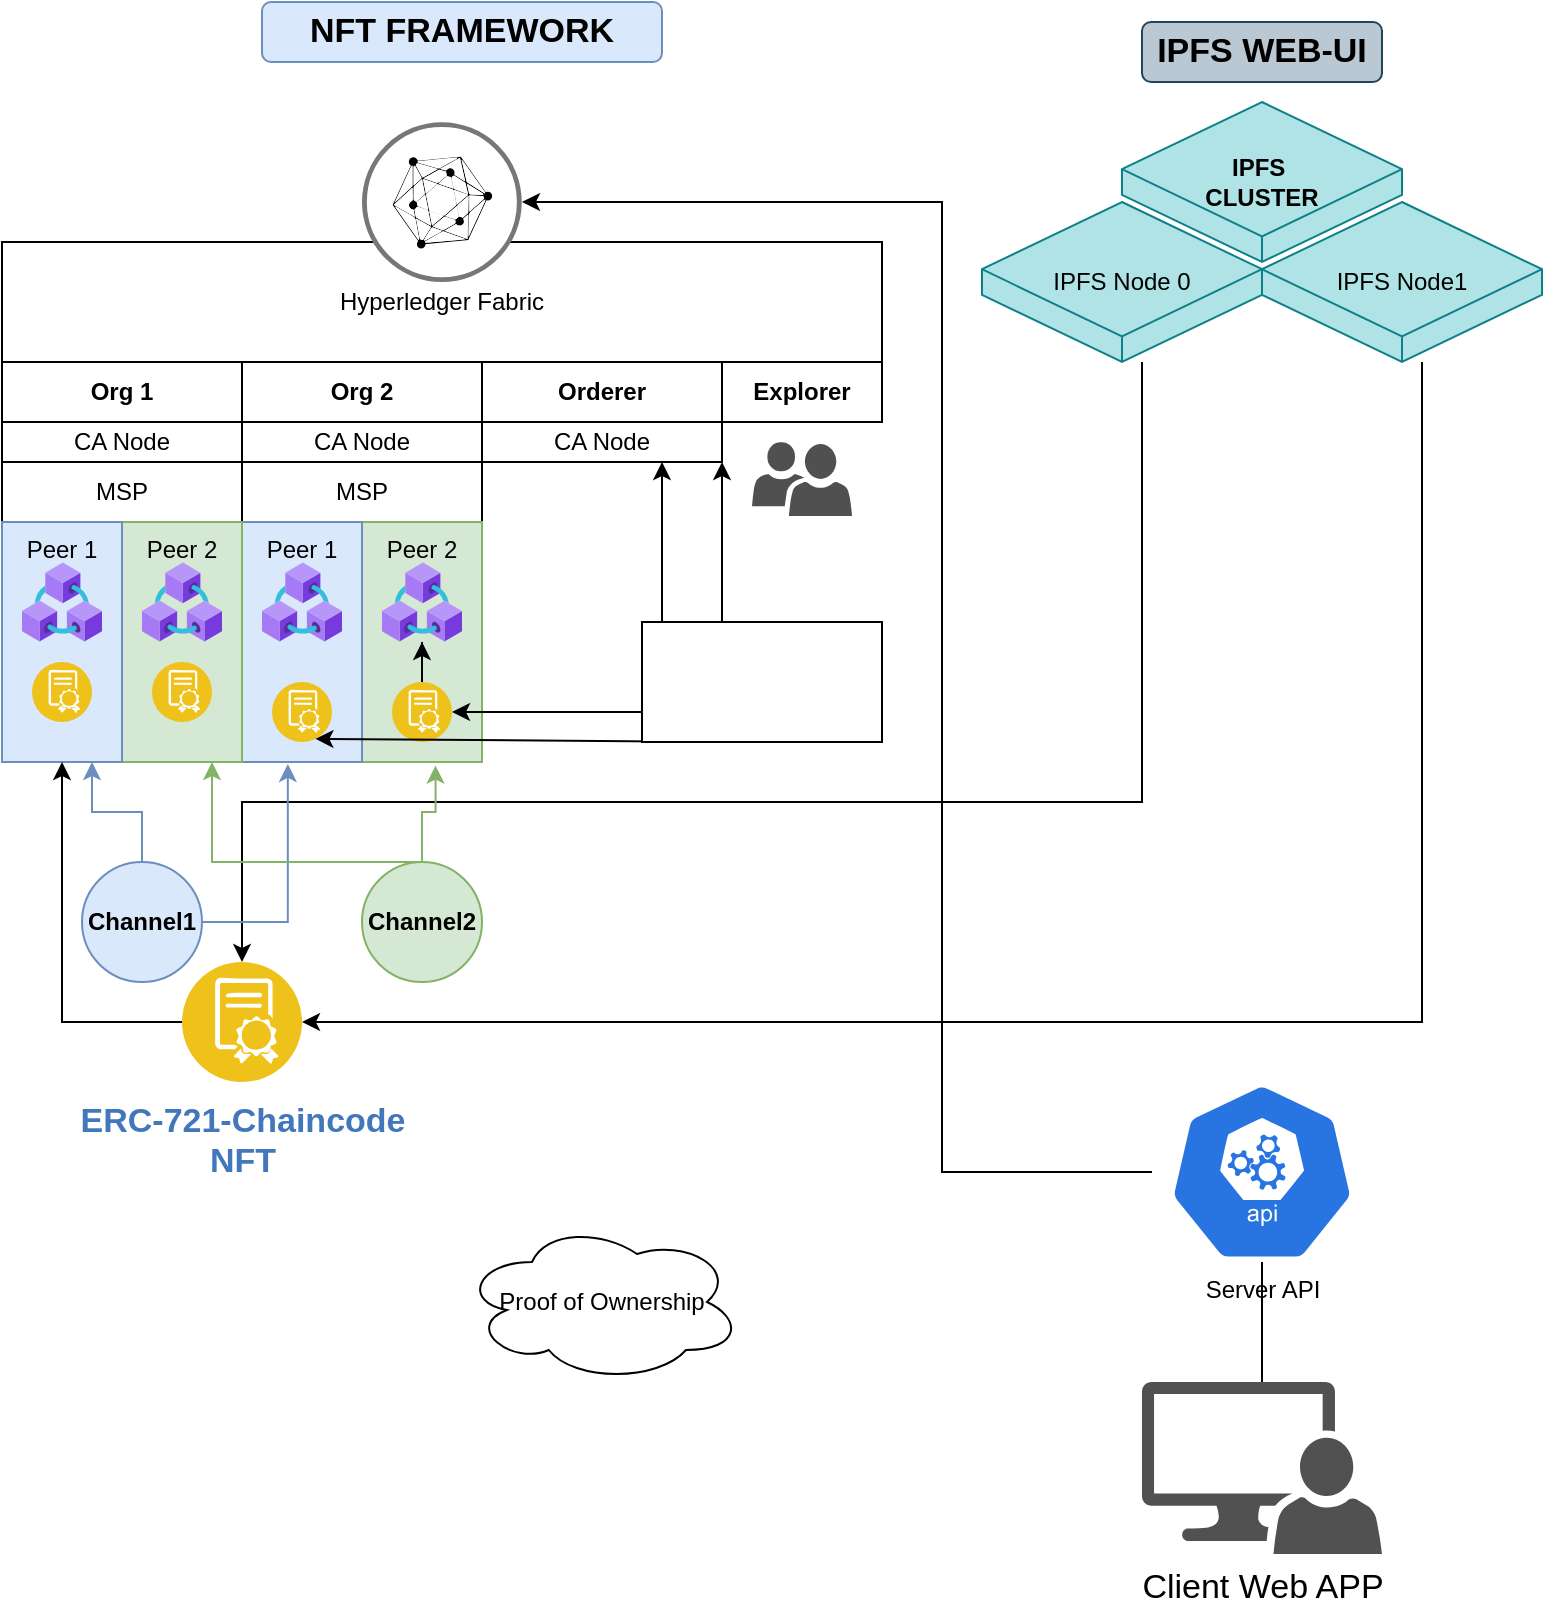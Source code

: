 <mxfile version="17.2.4" type="device"><diagram id="WXibd1CbrtttbALWFBSp" name="Page-1"><mxGraphModel dx="1102" dy="857" grid="1" gridSize="10" guides="1" tooltips="1" connect="1" arrows="1" fold="1" page="1" pageScale="1" pageWidth="850" pageHeight="1100" math="0" shadow="0"><root><mxCell id="0"/><mxCell id="1" parent="0"/><mxCell id="zkPZ2H9gwzKZjQWetD3Q-10" value="Orderer" style="rounded=0;whiteSpace=wrap;html=1;fontStyle=1" parent="1" vertex="1"><mxGeometry x="280" y="200" width="120" height="30" as="geometry"/></mxCell><mxCell id="zkPZ2H9gwzKZjQWetD3Q-11" value="CA Node" style="rounded=0;whiteSpace=wrap;html=1;" parent="1" vertex="1"><mxGeometry x="280" y="230" width="120" height="20" as="geometry"/></mxCell><mxCell id="zkPZ2H9gwzKZjQWetD3Q-19" value="" style="group;fillColor=#d5e8d4;strokeColor=#82b366;" parent="1" vertex="1" connectable="0"><mxGeometry x="160" y="200" width="120" height="200" as="geometry"/></mxCell><mxCell id="zkPZ2H9gwzKZjQWetD3Q-7" value="Org 2" style="rounded=0;whiteSpace=wrap;html=1;fontStyle=1" parent="zkPZ2H9gwzKZjQWetD3Q-19" vertex="1"><mxGeometry width="120" height="30" as="geometry"/></mxCell><mxCell id="zkPZ2H9gwzKZjQWetD3Q-8" value="MSP" style="rounded=0;whiteSpace=wrap;html=1;" parent="zkPZ2H9gwzKZjQWetD3Q-19" vertex="1"><mxGeometry y="50" width="120" height="30" as="geometry"/></mxCell><mxCell id="zkPZ2H9gwzKZjQWetD3Q-9" value="CA Node" style="rounded=0;whiteSpace=wrap;html=1;" parent="zkPZ2H9gwzKZjQWetD3Q-19" vertex="1"><mxGeometry y="30" width="120" height="20" as="geometry"/></mxCell><mxCell id="zkPZ2H9gwzKZjQWetD3Q-15" value="Peer 2" style="rounded=0;whiteSpace=wrap;html=1;verticalAlign=top;fillColor=#d5e8d4;strokeColor=#82b366;" parent="zkPZ2H9gwzKZjQWetD3Q-19" vertex="1"><mxGeometry x="60" y="80" width="60" height="120" as="geometry"/></mxCell><mxCell id="zkPZ2H9gwzKZjQWetD3Q-14" value="Peer 1" style="rounded=0;whiteSpace=wrap;html=1;verticalAlign=top;fillColor=#dae8fc;strokeColor=#6c8ebf;" parent="zkPZ2H9gwzKZjQWetD3Q-19" vertex="1"><mxGeometry y="80" width="60" height="120" as="geometry"/></mxCell><mxCell id="zkPZ2H9gwzKZjQWetD3Q-12" value="" style="aspect=fixed;html=1;points=[];align=center;image;fontSize=12;image=img/lib/azure2/blockchain/Azure_Blockchain_Service.svg;" parent="zkPZ2H9gwzKZjQWetD3Q-19" vertex="1"><mxGeometry x="70" y="100" width="40" height="40" as="geometry"/></mxCell><mxCell id="zkPZ2H9gwzKZjQWetD3Q-16" value="" style="aspect=fixed;html=1;points=[];align=center;image;fontSize=12;image=img/lib/azure2/blockchain/Azure_Blockchain_Service.svg;" parent="zkPZ2H9gwzKZjQWetD3Q-19" vertex="1"><mxGeometry x="10" y="100" width="40" height="40" as="geometry"/></mxCell><mxCell id="zkPZ2H9gwzKZjQWetD3Q-17" value="" style="aspect=fixed;perimeter=ellipsePerimeter;html=1;align=center;shadow=0;dashed=0;fontColor=#4277BB;labelBackgroundColor=#ffffff;fontSize=12;spacingTop=3;image;image=img/lib/ibm/blockchain/smart_contract.svg;" parent="zkPZ2H9gwzKZjQWetD3Q-19" vertex="1"><mxGeometry x="15" y="160" width="30" height="30" as="geometry"/></mxCell><mxCell id="zkPZ2H9gwzKZjQWetD3Q-31" style="edgeStyle=orthogonalEdgeStyle;rounded=0;orthogonalLoop=1;jettySize=auto;html=1;exitX=0.5;exitY=0;exitDx=0;exitDy=0;" parent="zkPZ2H9gwzKZjQWetD3Q-19" source="zkPZ2H9gwzKZjQWetD3Q-18" target="zkPZ2H9gwzKZjQWetD3Q-12" edge="1"><mxGeometry relative="1" as="geometry"/></mxCell><mxCell id="zkPZ2H9gwzKZjQWetD3Q-18" value="" style="aspect=fixed;perimeter=ellipsePerimeter;html=1;align=center;shadow=0;dashed=0;fontColor=#4277BB;labelBackgroundColor=#ffffff;fontSize=12;spacingTop=3;image;image=img/lib/ibm/blockchain/smart_contract.svg;" parent="zkPZ2H9gwzKZjQWetD3Q-19" vertex="1"><mxGeometry x="75" y="160" width="30" height="30" as="geometry"/></mxCell><mxCell id="zkPZ2H9gwzKZjQWetD3Q-20" value="" style="group" parent="1" vertex="1" connectable="0"><mxGeometry x="40" y="200" width="120" height="200" as="geometry"/></mxCell><mxCell id="zkPZ2H9gwzKZjQWetD3Q-21" value="Org 1" style="rounded=0;whiteSpace=wrap;html=1;fontStyle=1" parent="zkPZ2H9gwzKZjQWetD3Q-20" vertex="1"><mxGeometry width="120" height="30" as="geometry"/></mxCell><mxCell id="zkPZ2H9gwzKZjQWetD3Q-22" value="MSP" style="rounded=0;whiteSpace=wrap;html=1;" parent="zkPZ2H9gwzKZjQWetD3Q-20" vertex="1"><mxGeometry y="50" width="120" height="30" as="geometry"/></mxCell><mxCell id="zkPZ2H9gwzKZjQWetD3Q-23" value="CA Node" style="rounded=0;whiteSpace=wrap;html=1;" parent="zkPZ2H9gwzKZjQWetD3Q-20" vertex="1"><mxGeometry y="30" width="120" height="20" as="geometry"/></mxCell><mxCell id="zkPZ2H9gwzKZjQWetD3Q-24" value="Peer 2" style="rounded=0;whiteSpace=wrap;html=1;verticalAlign=top;fillColor=#d5e8d4;strokeColor=#82b366;" parent="zkPZ2H9gwzKZjQWetD3Q-20" vertex="1"><mxGeometry x="60" y="80" width="60" height="120" as="geometry"/></mxCell><mxCell id="zkPZ2H9gwzKZjQWetD3Q-25" value="Peer 1" style="rounded=0;whiteSpace=wrap;html=1;verticalAlign=top;fillColor=#dae8fc;strokeColor=#6c8ebf;" parent="zkPZ2H9gwzKZjQWetD3Q-20" vertex="1"><mxGeometry y="80" width="60" height="120" as="geometry"/></mxCell><mxCell id="zkPZ2H9gwzKZjQWetD3Q-26" value="" style="aspect=fixed;html=1;points=[];align=center;image;fontSize=12;image=img/lib/azure2/blockchain/Azure_Blockchain_Service.svg;" parent="zkPZ2H9gwzKZjQWetD3Q-20" vertex="1"><mxGeometry x="70" y="100" width="40" height="40" as="geometry"/></mxCell><mxCell id="zkPZ2H9gwzKZjQWetD3Q-27" value="" style="aspect=fixed;html=1;points=[];align=center;image;fontSize=12;image=img/lib/azure2/blockchain/Azure_Blockchain_Service.svg;" parent="zkPZ2H9gwzKZjQWetD3Q-20" vertex="1"><mxGeometry x="10" y="100" width="40" height="40" as="geometry"/></mxCell><mxCell id="zkPZ2H9gwzKZjQWetD3Q-28" value="" style="aspect=fixed;perimeter=ellipsePerimeter;html=1;align=center;shadow=0;dashed=0;fontColor=#4277BB;labelBackgroundColor=#ffffff;fontSize=12;spacingTop=3;image;image=img/lib/ibm/blockchain/smart_contract.svg;" parent="zkPZ2H9gwzKZjQWetD3Q-20" vertex="1"><mxGeometry x="15" y="150" width="30" height="30" as="geometry"/></mxCell><mxCell id="zkPZ2H9gwzKZjQWetD3Q-29" value="" style="aspect=fixed;perimeter=ellipsePerimeter;html=1;align=center;shadow=0;dashed=0;fontColor=#4277BB;labelBackgroundColor=#ffffff;fontSize=12;spacingTop=3;image;image=img/lib/ibm/blockchain/smart_contract.svg;" parent="zkPZ2H9gwzKZjQWetD3Q-20" vertex="1"><mxGeometry x="75" y="150" width="30" height="30" as="geometry"/></mxCell><mxCell id="zkPZ2H9gwzKZjQWetD3Q-30" value="" style="endArrow=classic;startArrow=classic;html=1;rounded=0;entryX=0.75;entryY=1;entryDx=0;entryDy=0;exitX=1;exitY=0.5;exitDx=0;exitDy=0;" parent="1" source="zkPZ2H9gwzKZjQWetD3Q-18" target="zkPZ2H9gwzKZjQWetD3Q-11" edge="1"><mxGeometry width="50" height="50" relative="1" as="geometry"><mxPoint x="400" y="460" as="sourcePoint"/><mxPoint x="450" y="410" as="targetPoint"/><Array as="points"><mxPoint x="370" y="375"/></Array></mxGeometry></mxCell><mxCell id="zkPZ2H9gwzKZjQWetD3Q-32" value="" style="endArrow=classic;startArrow=classic;html=1;rounded=0;entryX=1;entryY=1;entryDx=0;entryDy=0;exitX=0.75;exitY=1;exitDx=0;exitDy=0;" parent="1" source="zkPZ2H9gwzKZjQWetD3Q-17" target="zkPZ2H9gwzKZjQWetD3Q-11" edge="1"><mxGeometry width="50" height="50" relative="1" as="geometry"><mxPoint x="315" y="385" as="sourcePoint"/><mxPoint x="465" y="260" as="targetPoint"/><Array as="points"><mxPoint x="400" y="390"/></Array></mxGeometry></mxCell><mxCell id="MJ-V1QtomBL1xYEjIGJC-8" value="Hyperledger Fabric" style="rounded=0;whiteSpace=wrap;html=1;" parent="1" vertex="1"><mxGeometry x="40" y="140" width="440" height="60" as="geometry"/></mxCell><mxCell id="MJ-V1QtomBL1xYEjIGJC-10" style="edgeStyle=orthogonalEdgeStyle;rounded=0;orthogonalLoop=1;jettySize=auto;html=1;exitX=0;exitY=0.5;exitDx=0;exitDy=0;fontSize=17;" parent="1" source="MJ-V1QtomBL1xYEjIGJC-9" target="zkPZ2H9gwzKZjQWetD3Q-25" edge="1"><mxGeometry relative="1" as="geometry"/></mxCell><mxCell id="MJ-V1QtomBL1xYEjIGJC-9" value="ERC-721-Chaincode &lt;br&gt;NFT&lt;br&gt;&lt;span style=&quot;color: rgba(0 , 0 , 0 , 0) ; font-family: monospace ; font-size: 0px ; font-weight: 400 ; background-color: rgb(248 , 249 , 250)&quot;&gt;%3CmxGraphModel%3E%3Croot%3E%3CmxCell%20id%3D%220%22%2F%3E%3CmxCell%20id%3D%221%22%20parent%3D%220%22%2F%3E%3CmxCell%20id%3D%222%22%20value%3D%22Orderer%22%20style%3D%22rounded%3D0%3BwhiteSpace%3Dwrap%3Bhtml%3D1%3BfontStyle%3D1%22%20vertex%3D%221%22%20parent%3D%221%22%3E%3CmxGeometry%20x%3D%22280%22%20y%3D%22200%22%20width%3D%22120%22%20height%3D%2230%22%20as%3D%22geometry%22%2F%3E%3C%2FmxCell%3E%3C%2Froot%3E%3C%2FmxGraphModel%3E&lt;/span&gt;" style="aspect=fixed;perimeter=ellipsePerimeter;html=1;align=center;shadow=0;dashed=0;fontColor=#4277BB;labelBackgroundColor=#ffffff;fontSize=17;spacingTop=3;image;image=img/lib/ibm/blockchain/smart_contract.svg;fontStyle=1" parent="1" vertex="1"><mxGeometry x="130" y="500" width="60" height="60" as="geometry"/></mxCell><mxCell id="MJ-V1QtomBL1xYEjIGJC-13" value="Explorer" style="rounded=0;whiteSpace=wrap;html=1;fontStyle=1" parent="1" vertex="1"><mxGeometry x="400" y="200" width="80" height="30" as="geometry"/></mxCell><mxCell id="MJ-V1QtomBL1xYEjIGJC-15" value="" style="group" parent="1" vertex="1" connectable="0"><mxGeometry x="600" y="30" width="210" height="170" as="geometry"/></mxCell><mxCell id="MJ-V1QtomBL1xYEjIGJC-6" value="" style="group;verticalAlign=middle;" parent="MJ-V1QtomBL1xYEjIGJC-15" vertex="1" connectable="0"><mxGeometry y="40" width="210" height="130" as="geometry"/></mxCell><mxCell id="MJ-V1QtomBL1xYEjIGJC-3" value="&lt;div&gt;&lt;b&gt;IPFS&amp;nbsp;&lt;/b&gt;&lt;/div&gt;&lt;div&gt;&lt;b&gt;CLUSTER&lt;/b&gt;&lt;/div&gt;" style="whiteSpace=wrap;html=1;shape=mxgraph.basic.isocube;isoAngle=15;align=center;fillColor=#b0e3e6;strokeColor=#0e8088;" parent="MJ-V1QtomBL1xYEjIGJC-6" vertex="1"><mxGeometry width="140" height="80.0" as="geometry"/></mxCell><mxCell id="MJ-V1QtomBL1xYEjIGJC-4" value="IPFS Node1" style="whiteSpace=wrap;html=1;shape=mxgraph.basic.isocube;isoAngle=15;align=center;fillColor=#b0e3e6;strokeColor=#0e8088;" parent="MJ-V1QtomBL1xYEjIGJC-6" vertex="1"><mxGeometry x="70" y="50" width="140" height="80.0" as="geometry"/></mxCell><mxCell id="MJ-V1QtomBL1xYEjIGJC-5" value="IPFS Node 0" style="whiteSpace=wrap;html=1;shape=mxgraph.basic.isocube;isoAngle=15;align=center;fillColor=#b0e3e6;strokeColor=#0e8088;" parent="MJ-V1QtomBL1xYEjIGJC-6" vertex="1"><mxGeometry x="-70" y="50" width="140" height="80.0" as="geometry"/></mxCell><mxCell id="MJ-V1QtomBL1xYEjIGJC-14" value="IPFS WEB-UI" style="rounded=1;whiteSpace=wrap;html=1;fontSize=17;fontStyle=1;fillColor=#bac8d3;strokeColor=#23445d;" parent="MJ-V1QtomBL1xYEjIGJC-15" vertex="1"><mxGeometry x="10" width="120" height="30" as="geometry"/></mxCell><mxCell id="MJ-V1QtomBL1xYEjIGJC-16" style="edgeStyle=orthogonalEdgeStyle;rounded=0;orthogonalLoop=1;jettySize=auto;html=1;fontSize=17;entryX=0.5;entryY=0;entryDx=0;entryDy=0;" parent="1" source="MJ-V1QtomBL1xYEjIGJC-5" target="MJ-V1QtomBL1xYEjIGJC-9" edge="1"><mxGeometry relative="1" as="geometry"><mxPoint x="110" y="450" as="targetPoint"/><Array as="points"><mxPoint x="610" y="420"/><mxPoint x="160" y="420"/></Array></mxGeometry></mxCell><mxCell id="MJ-V1QtomBL1xYEjIGJC-17" style="edgeStyle=orthogonalEdgeStyle;rounded=0;orthogonalLoop=1;jettySize=auto;html=1;entryX=1;entryY=0.5;entryDx=0;entryDy=0;fontSize=17;" parent="1" source="MJ-V1QtomBL1xYEjIGJC-4" target="MJ-V1QtomBL1xYEjIGJC-9" edge="1"><mxGeometry relative="1" as="geometry"><Array as="points"><mxPoint x="750" y="530"/></Array></mxGeometry></mxCell><mxCell id="MJ-V1QtomBL1xYEjIGJC-18" value="" style="sketch=0;pointerEvents=1;shadow=0;dashed=0;html=1;strokeColor=none;labelPosition=center;verticalLabelPosition=bottom;verticalAlign=top;align=center;fillColor=#505050;shape=mxgraph.mscae.intune.user_group;fontSize=17;" parent="1" vertex="1"><mxGeometry x="415" y="240" width="50" height="37" as="geometry"/></mxCell><mxCell id="MJ-V1QtomBL1xYEjIGJC-19" value="Client Web APP" style="sketch=0;pointerEvents=1;shadow=0;dashed=0;html=1;strokeColor=none;labelPosition=center;verticalLabelPosition=bottom;verticalAlign=top;align=center;fillColor=#515151;shape=mxgraph.mscae.system_center.admin_console;fontSize=17;" parent="1" vertex="1"><mxGeometry x="610" y="710" width="120" height="86" as="geometry"/></mxCell><mxCell id="wH1nHHEGyPwZ4EBAmYp_-1" value="" style="aspect=fixed;perimeter=ellipsePerimeter;html=1;align=center;shadow=0;dashed=0;fontColor=#4277BB;labelBackgroundColor=#ffffff;fontSize=12;spacingTop=3;image;image=img/lib/ibm/blockchain/hyperledger_fabric.svg;" parent="1" vertex="1"><mxGeometry x="220" y="80" width="80" height="80" as="geometry"/></mxCell><mxCell id="wH1nHHEGyPwZ4EBAmYp_-5" style="edgeStyle=orthogonalEdgeStyle;rounded=0;orthogonalLoop=1;jettySize=auto;html=1;exitX=0.5;exitY=0;exitDx=0;exitDy=0;entryX=0.75;entryY=1;entryDx=0;entryDy=0;fillColor=#dae8fc;strokeColor=#6c8ebf;" parent="1" source="wH1nHHEGyPwZ4EBAmYp_-2" target="zkPZ2H9gwzKZjQWetD3Q-25" edge="1"><mxGeometry relative="1" as="geometry"/></mxCell><mxCell id="wH1nHHEGyPwZ4EBAmYp_-6" style="edgeStyle=orthogonalEdgeStyle;rounded=0;orthogonalLoop=1;jettySize=auto;html=1;entryX=0.382;entryY=1.008;entryDx=0;entryDy=0;entryPerimeter=0;fillColor=#dae8fc;strokeColor=#6c8ebf;" parent="1" source="wH1nHHEGyPwZ4EBAmYp_-2" target="zkPZ2H9gwzKZjQWetD3Q-14" edge="1"><mxGeometry relative="1" as="geometry"/></mxCell><mxCell id="wH1nHHEGyPwZ4EBAmYp_-2" value="Channel1" style="ellipse;whiteSpace=wrap;html=1;aspect=fixed;fillColor=#dae8fc;strokeColor=#6c8ebf;fontStyle=1" parent="1" vertex="1"><mxGeometry x="80" y="450" width="60" height="60" as="geometry"/></mxCell><mxCell id="wH1nHHEGyPwZ4EBAmYp_-4" style="edgeStyle=orthogonalEdgeStyle;rounded=0;orthogonalLoop=1;jettySize=auto;html=1;exitX=0.5;exitY=0;exitDx=0;exitDy=0;entryX=0.613;entryY=1.015;entryDx=0;entryDy=0;entryPerimeter=0;fillColor=#d5e8d4;strokeColor=#82b366;" parent="1" source="wH1nHHEGyPwZ4EBAmYp_-3" target="zkPZ2H9gwzKZjQWetD3Q-15" edge="1"><mxGeometry relative="1" as="geometry"/></mxCell><mxCell id="wH1nHHEGyPwZ4EBAmYp_-7" style="edgeStyle=orthogonalEdgeStyle;rounded=0;orthogonalLoop=1;jettySize=auto;html=1;entryX=0.75;entryY=1;entryDx=0;entryDy=0;fillColor=#d5e8d4;strokeColor=#82b366;" parent="1" source="wH1nHHEGyPwZ4EBAmYp_-3" target="zkPZ2H9gwzKZjQWetD3Q-24" edge="1"><mxGeometry relative="1" as="geometry"><Array as="points"><mxPoint x="145" y="450"/></Array></mxGeometry></mxCell><mxCell id="wH1nHHEGyPwZ4EBAmYp_-3" value="Channel2" style="ellipse;whiteSpace=wrap;html=1;aspect=fixed;fillColor=#d5e8d4;strokeColor=#82b366;fontStyle=1" parent="1" vertex="1"><mxGeometry x="220" y="450" width="60" height="60" as="geometry"/></mxCell><mxCell id="TAbUyAxr47w5e2x8SAUa-4" style="edgeStyle=orthogonalEdgeStyle;rounded=0;orthogonalLoop=1;jettySize=auto;html=1;entryX=1;entryY=0.5;entryDx=0;entryDy=0;" parent="1" source="TAbUyAxr47w5e2x8SAUa-2" target="wH1nHHEGyPwZ4EBAmYp_-1" edge="1"><mxGeometry relative="1" as="geometry"><mxPoint x="520" y="-200" as="targetPoint"/><Array as="points"><mxPoint x="510" y="605"/><mxPoint x="510" y="120"/></Array></mxGeometry></mxCell><mxCell id="TAbUyAxr47w5e2x8SAUa-2" value="Server API" style="sketch=0;html=1;dashed=0;whitespace=wrap;fillColor=#2875E2;strokeColor=#ffffff;points=[[0.005,0.63,0],[0.1,0.2,0],[0.9,0.2,0],[0.5,0,0],[0.995,0.63,0],[0.72,0.99,0],[0.5,1,0],[0.28,0.99,0]];shape=mxgraph.kubernetes.icon;prIcon=api;labelPosition=center;verticalLabelPosition=bottom;align=center;verticalAlign=top;" parent="1" vertex="1"><mxGeometry x="615" y="560" width="110" height="90" as="geometry"/></mxCell><mxCell id="TAbUyAxr47w5e2x8SAUa-3" value="" style="edgeStyle=orthogonalEdgeStyle;rounded=0;orthogonalLoop=1;jettySize=auto;html=1;fontSize=17;endArrow=none;" parent="1" source="MJ-V1QtomBL1xYEjIGJC-19" target="TAbUyAxr47w5e2x8SAUa-2" edge="1"><mxGeometry relative="1" as="geometry"><mxPoint x="580" y="673" as="sourcePoint"/><mxPoint x="670" y="140" as="targetPoint"/></mxGeometry></mxCell><mxCell id="TAbUyAxr47w5e2x8SAUa-5" value="" style="rounded=0;whiteSpace=wrap;html=1;" parent="1" vertex="1"><mxGeometry x="360" y="330" width="120" height="60" as="geometry"/></mxCell><mxCell id="TAbUyAxr47w5e2x8SAUa-6" value="NFT FRAMEWORK" style="rounded=1;whiteSpace=wrap;html=1;fontSize=17;fontStyle=1;fillColor=#dae8fc;strokeColor=#6c8ebf;" parent="1" vertex="1"><mxGeometry x="170" y="20" width="200" height="30" as="geometry"/></mxCell><mxCell id="TAbUyAxr47w5e2x8SAUa-7" value="Proof of Ownership" style="ellipse;shape=cloud;whiteSpace=wrap;html=1;" parent="1" vertex="1"><mxGeometry x="270" y="630" width="140" height="80" as="geometry"/></mxCell></root></mxGraphModel></diagram></mxfile>